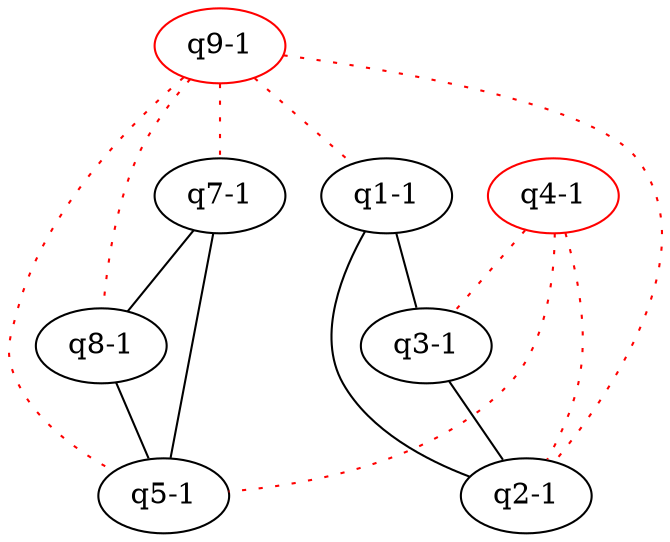 graph keygraph {
graph [size="10,10"]
"q8-1" [color="black"]
"q7-1" [color="black"]
"q1-1" [color="black"]
"q3-1" [color="black"]
"q5-1" [color="black"]
"q2-1" [color="black"]
"q9-1" [color="red"]
"q4-1" [color="red"]
"q1-1"--"q3-1"
"q1-1"--"q2-1"
"q3-1"--"q2-1"
"q7-1"--"q5-1"
"q7-1"--"q8-1"
"q8-1"--"q5-1"
"q4-1"--"q3-1" [color="red", style="dotted"]
"q4-1"--"q5-1" [color="red", style="dotted"]
"q4-1"--"q2-1" [color="red", style="dotted"]
"q9-1"--"q1-1" [color="red", style="dotted"]
"q9-1"--"q5-1" [color="red", style="dotted"]
"q9-1"--"q2-1" [color="red", style="dotted"]
"q9-1"--"q8-1" [color="red", style="dotted"]
"q9-1"--"q7-1" [color="red", style="dotted"]
}